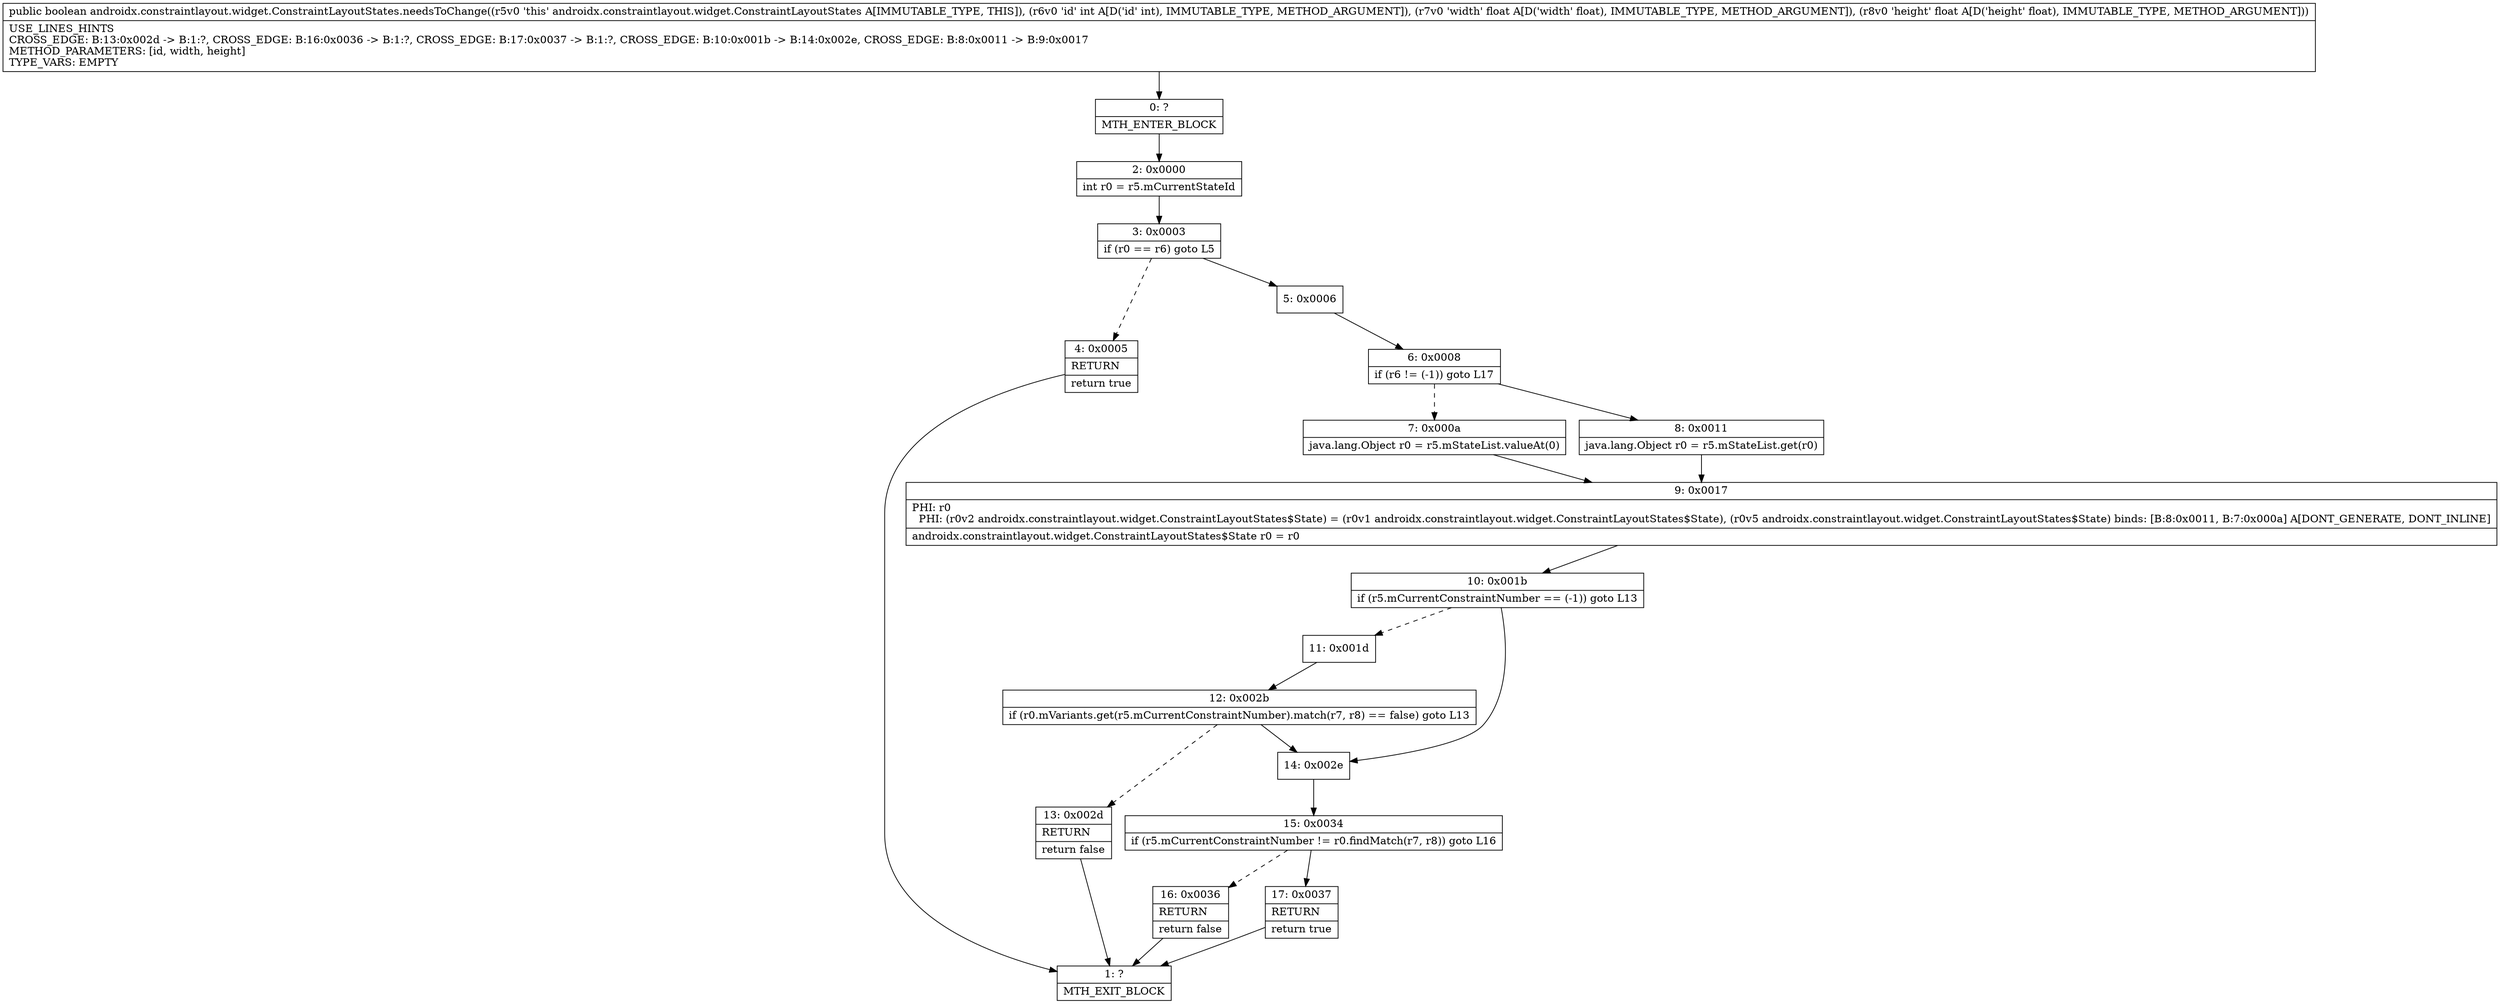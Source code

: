 digraph "CFG forandroidx.constraintlayout.widget.ConstraintLayoutStates.needsToChange(IFF)Z" {
Node_0 [shape=record,label="{0\:\ ?|MTH_ENTER_BLOCK\l}"];
Node_2 [shape=record,label="{2\:\ 0x0000|int r0 = r5.mCurrentStateId\l}"];
Node_3 [shape=record,label="{3\:\ 0x0003|if (r0 == r6) goto L5\l}"];
Node_4 [shape=record,label="{4\:\ 0x0005|RETURN\l|return true\l}"];
Node_1 [shape=record,label="{1\:\ ?|MTH_EXIT_BLOCK\l}"];
Node_5 [shape=record,label="{5\:\ 0x0006}"];
Node_6 [shape=record,label="{6\:\ 0x0008|if (r6 != (\-1)) goto L17\l}"];
Node_7 [shape=record,label="{7\:\ 0x000a|java.lang.Object r0 = r5.mStateList.valueAt(0)\l}"];
Node_9 [shape=record,label="{9\:\ 0x0017|PHI: r0 \l  PHI: (r0v2 androidx.constraintlayout.widget.ConstraintLayoutStates$State) = (r0v1 androidx.constraintlayout.widget.ConstraintLayoutStates$State), (r0v5 androidx.constraintlayout.widget.ConstraintLayoutStates$State) binds: [B:8:0x0011, B:7:0x000a] A[DONT_GENERATE, DONT_INLINE]\l|androidx.constraintlayout.widget.ConstraintLayoutStates$State r0 = r0\l}"];
Node_10 [shape=record,label="{10\:\ 0x001b|if (r5.mCurrentConstraintNumber == (\-1)) goto L13\l}"];
Node_11 [shape=record,label="{11\:\ 0x001d}"];
Node_12 [shape=record,label="{12\:\ 0x002b|if (r0.mVariants.get(r5.mCurrentConstraintNumber).match(r7, r8) == false) goto L13\l}"];
Node_13 [shape=record,label="{13\:\ 0x002d|RETURN\l|return false\l}"];
Node_14 [shape=record,label="{14\:\ 0x002e}"];
Node_15 [shape=record,label="{15\:\ 0x0034|if (r5.mCurrentConstraintNumber != r0.findMatch(r7, r8)) goto L16\l}"];
Node_16 [shape=record,label="{16\:\ 0x0036|RETURN\l|return false\l}"];
Node_17 [shape=record,label="{17\:\ 0x0037|RETURN\l|return true\l}"];
Node_8 [shape=record,label="{8\:\ 0x0011|java.lang.Object r0 = r5.mStateList.get(r0)\l}"];
MethodNode[shape=record,label="{public boolean androidx.constraintlayout.widget.ConstraintLayoutStates.needsToChange((r5v0 'this' androidx.constraintlayout.widget.ConstraintLayoutStates A[IMMUTABLE_TYPE, THIS]), (r6v0 'id' int A[D('id' int), IMMUTABLE_TYPE, METHOD_ARGUMENT]), (r7v0 'width' float A[D('width' float), IMMUTABLE_TYPE, METHOD_ARGUMENT]), (r8v0 'height' float A[D('height' float), IMMUTABLE_TYPE, METHOD_ARGUMENT]))  | USE_LINES_HINTS\lCROSS_EDGE: B:13:0x002d \-\> B:1:?, CROSS_EDGE: B:16:0x0036 \-\> B:1:?, CROSS_EDGE: B:17:0x0037 \-\> B:1:?, CROSS_EDGE: B:10:0x001b \-\> B:14:0x002e, CROSS_EDGE: B:8:0x0011 \-\> B:9:0x0017\lMETHOD_PARAMETERS: [id, width, height]\lTYPE_VARS: EMPTY\l}"];
MethodNode -> Node_0;Node_0 -> Node_2;
Node_2 -> Node_3;
Node_3 -> Node_4[style=dashed];
Node_3 -> Node_5;
Node_4 -> Node_1;
Node_5 -> Node_6;
Node_6 -> Node_7[style=dashed];
Node_6 -> Node_8;
Node_7 -> Node_9;
Node_9 -> Node_10;
Node_10 -> Node_11[style=dashed];
Node_10 -> Node_14;
Node_11 -> Node_12;
Node_12 -> Node_13[style=dashed];
Node_12 -> Node_14;
Node_13 -> Node_1;
Node_14 -> Node_15;
Node_15 -> Node_16[style=dashed];
Node_15 -> Node_17;
Node_16 -> Node_1;
Node_17 -> Node_1;
Node_8 -> Node_9;
}

